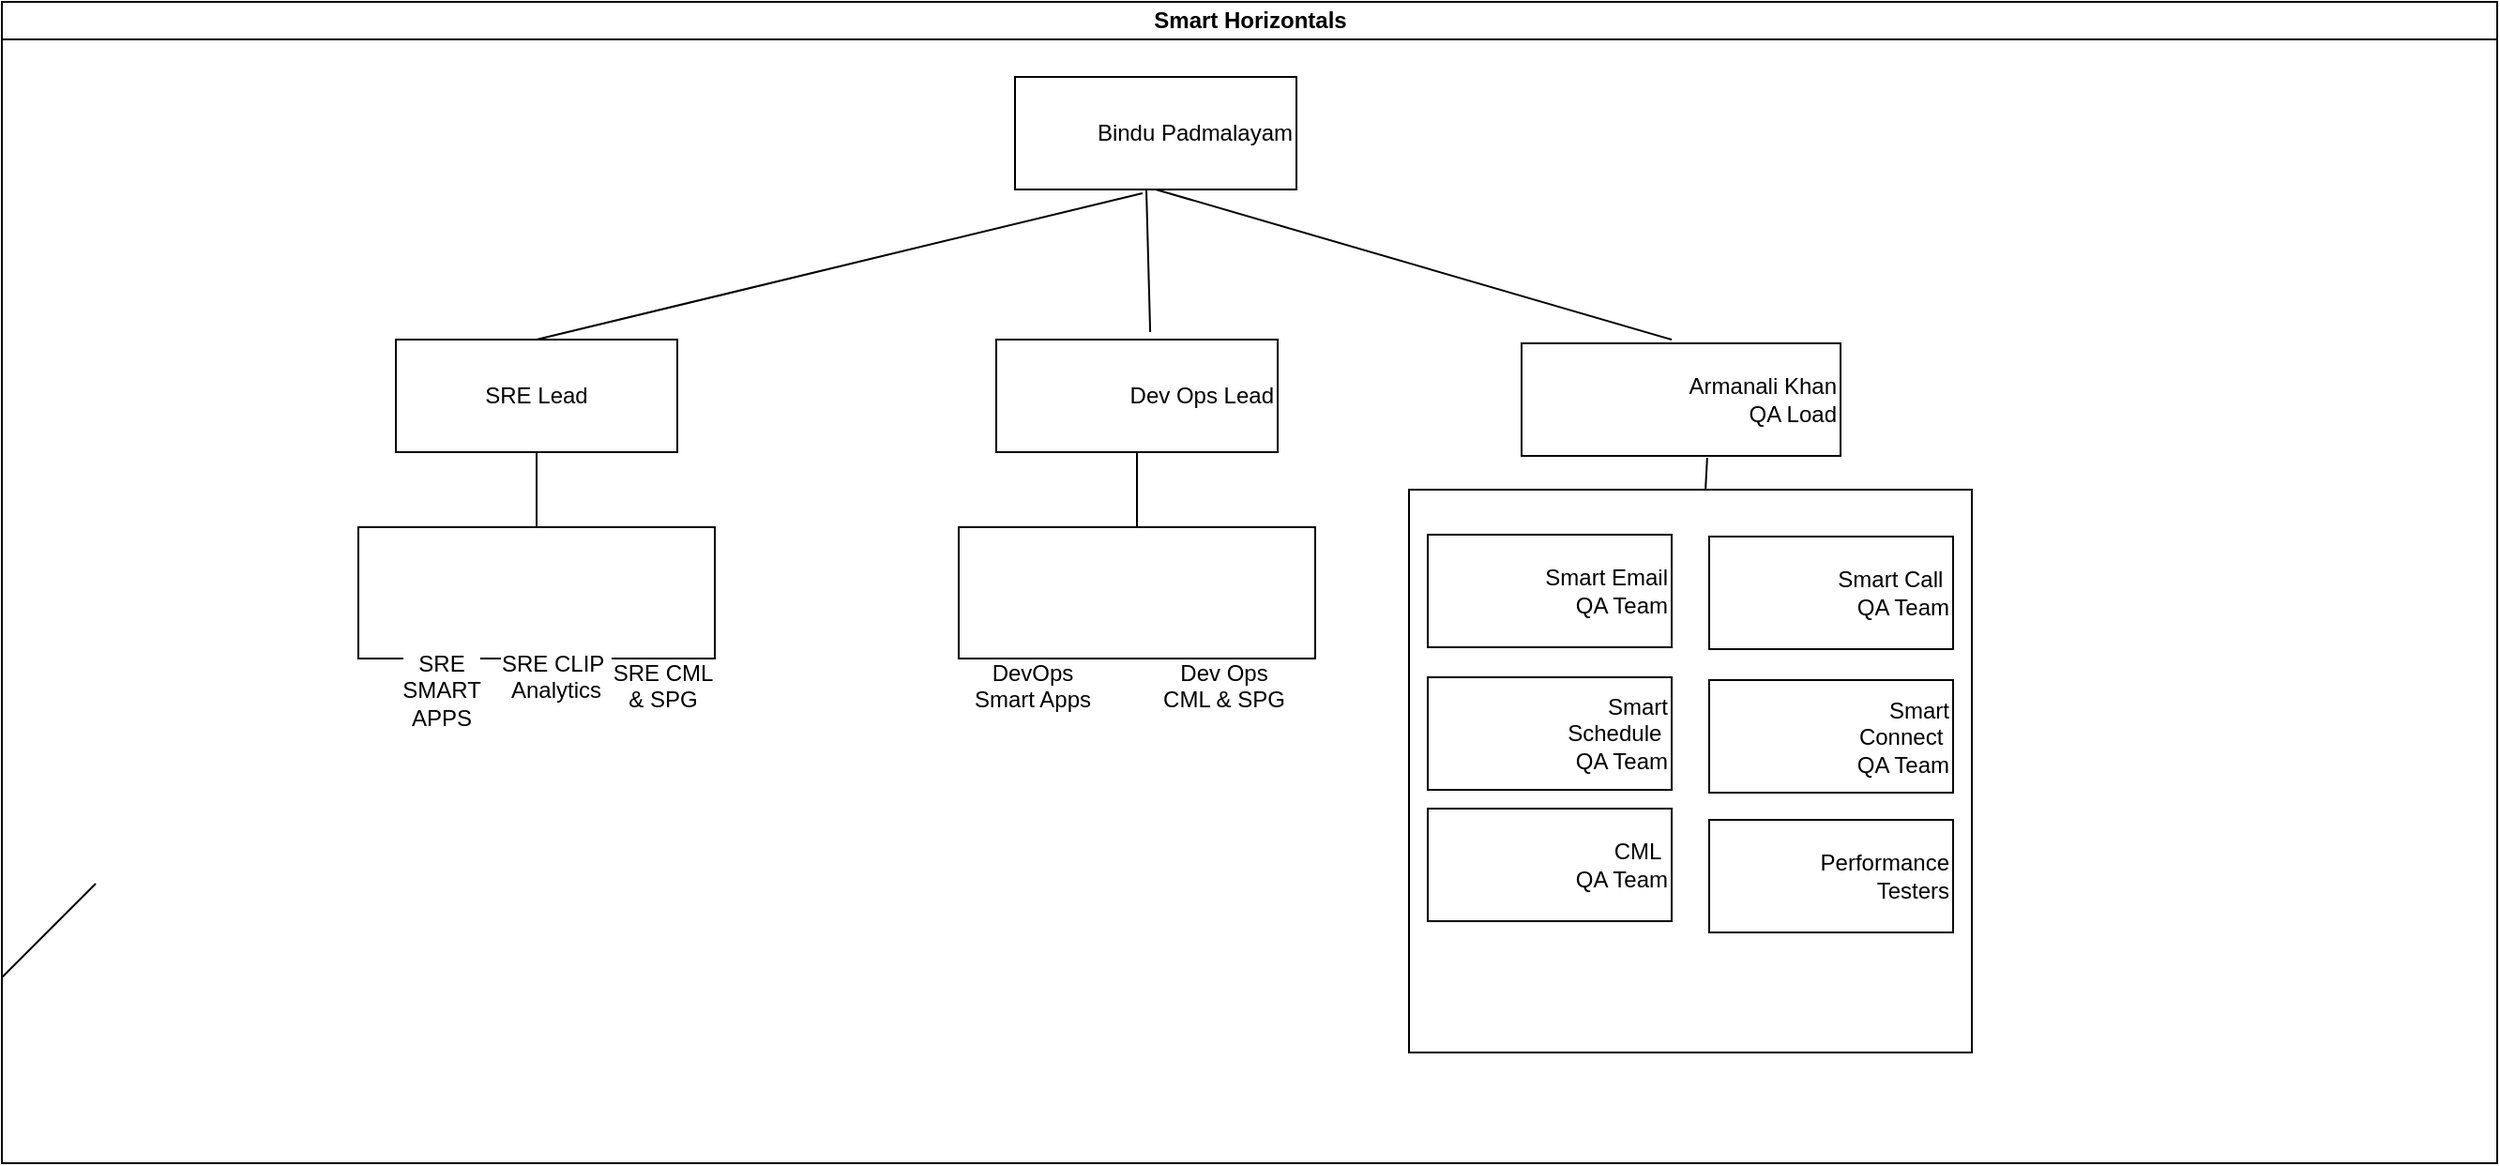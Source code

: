 <mxfile version="12.6.5" type="github">
  <diagram id="prtHgNgQTEPvFCAcTncT" name="Page-1">
    <mxGraphModel dx="2013" dy="657" grid="1" gridSize="10" guides="1" tooltips="1" connect="1" arrows="1" fold="1" page="1" pageScale="1" pageWidth="827" pageHeight="1169" math="0" shadow="0">
      <root>
        <mxCell id="0"/>
        <mxCell id="1" parent="0"/>
        <mxCell id="dNxyNK7c78bLwvsdeMH5-11" value="Smart Horizontals" style="swimlane;html=1;startSize=20;horizontal=1;containerType=tree;glass=0;" parent="1" vertex="1">
          <mxGeometry x="-10" y="110" width="1330" height="619" as="geometry"/>
        </mxCell>
        <mxCell id="RYNxEgdlnpWthMYJhhDc-46" value="" style="whiteSpace=wrap;html=1;aspect=fixed;" vertex="1" parent="dNxyNK7c78bLwvsdeMH5-11">
          <mxGeometry x="750" y="260" width="300" height="300" as="geometry"/>
        </mxCell>
        <mxCell id="RYNxEgdlnpWthMYJhhDc-32" value="Armanali Khan&lt;br&gt;QA Load" style="rounded=0;whiteSpace=wrap;html=1;align=right;" vertex="1" parent="dNxyNK7c78bLwvsdeMH5-11">
          <mxGeometry x="810" y="182" width="170" height="60" as="geometry"/>
        </mxCell>
        <mxCell id="RYNxEgdlnpWthMYJhhDc-1" value="Bindu Padmalayam" style="rounded=0;whiteSpace=wrap;html=1;align=right;" vertex="1" parent="dNxyNK7c78bLwvsdeMH5-11">
          <mxGeometry x="540" y="40" width="150" height="60" as="geometry"/>
        </mxCell>
        <mxCell id="RYNxEgdlnpWthMYJhhDc-2" value="" style="shape=image;html=1;verticalAlign=top;verticalLabelPosition=bottom;labelBackgroundColor=#ffffff;imageAspect=0;aspect=fixed;image=https://cdn1.iconfinder.com/data/icons/avatar-vol-9/512/10-128.png" vertex="1" parent="dNxyNK7c78bLwvsdeMH5-11">
          <mxGeometry x="540" y="40" width="48" height="48" as="geometry"/>
        </mxCell>
        <mxCell id="RYNxEgdlnpWthMYJhhDc-3" value="SRE Lead" style="rounded=0;whiteSpace=wrap;html=1;align=center;" vertex="1" parent="dNxyNK7c78bLwvsdeMH5-11">
          <mxGeometry x="210" y="180" width="150" height="60" as="geometry"/>
        </mxCell>
        <mxCell id="RYNxEgdlnpWthMYJhhDc-5" value="" style="shape=image;html=1;verticalAlign=top;verticalLabelPosition=bottom;labelBackgroundColor=#ffffff;imageAspect=0;aspect=fixed;image=https://cdn4.iconfinder.com/data/icons/avatar-vol-1-3/512/9-128.png" vertex="1" parent="dNxyNK7c78bLwvsdeMH5-11">
          <mxGeometry x="210" y="186" width="48" height="48" as="geometry"/>
        </mxCell>
        <mxCell id="RYNxEgdlnpWthMYJhhDc-6" value="" style="rounded=0;whiteSpace=wrap;html=1;" vertex="1" parent="dNxyNK7c78bLwvsdeMH5-11">
          <mxGeometry x="190" y="280" width="190" height="70" as="geometry"/>
        </mxCell>
        <mxCell id="RYNxEgdlnpWthMYJhhDc-7" value="SRE &lt;br&gt;SMART &lt;br&gt;APPS" style="shape=image;html=1;verticalAlign=top;verticalLabelPosition=bottom;labelBackgroundColor=#ffffff;imageAspect=0;aspect=fixed;image=https://cdn4.iconfinder.com/data/icons/avatar-vol-1-3/512/9-128.png" vertex="1" parent="dNxyNK7c78bLwvsdeMH5-11">
          <mxGeometry x="210" y="291" width="48" height="48" as="geometry"/>
        </mxCell>
        <mxCell id="RYNxEgdlnpWthMYJhhDc-9" value="SRE CML&lt;br&gt;&amp;amp; SPG" style="shape=image;html=1;verticalAlign=top;verticalLabelPosition=bottom;labelBackgroundColor=#ffffff;imageAspect=0;aspect=fixed;image=https://cdn4.iconfinder.com/data/icons/avatar-vol-1-3/512/9-128.png" vertex="1" parent="dNxyNK7c78bLwvsdeMH5-11">
          <mxGeometry x="328" y="296" width="48" height="48" as="geometry"/>
        </mxCell>
        <mxCell id="RYNxEgdlnpWthMYJhhDc-10" value="SRE CLIP&amp;nbsp;&lt;br&gt;Analytics" style="shape=image;html=1;verticalAlign=top;verticalLabelPosition=bottom;labelBackgroundColor=#ffffff;imageAspect=0;aspect=fixed;image=https://cdn1.iconfinder.com/data/icons/avatar-vol-9/512/10-128.png" vertex="1" parent="dNxyNK7c78bLwvsdeMH5-11">
          <mxGeometry x="271" y="291" width="48" height="48" as="geometry"/>
        </mxCell>
        <mxCell id="RYNxEgdlnpWthMYJhhDc-13" value="" style="endArrow=none;html=1;entryX=0.5;entryY=1;entryDx=0;entryDy=0;exitX=0.5;exitY=0;exitDx=0;exitDy=0;" edge="1" parent="dNxyNK7c78bLwvsdeMH5-11" source="RYNxEgdlnpWthMYJhhDc-6" target="RYNxEgdlnpWthMYJhhDc-3">
          <mxGeometry width="50" height="50" relative="1" as="geometry">
            <mxPoint x="280" y="290" as="sourcePoint"/>
            <mxPoint x="330" y="240" as="targetPoint"/>
          </mxGeometry>
        </mxCell>
        <mxCell id="RYNxEgdlnpWthMYJhhDc-14" value="" style="endArrow=none;html=1;exitX=0.5;exitY=0;exitDx=0;exitDy=0;entryX=0.453;entryY=1.033;entryDx=0;entryDy=0;entryPerimeter=0;" edge="1" parent="dNxyNK7c78bLwvsdeMH5-11" source="RYNxEgdlnpWthMYJhhDc-3" target="RYNxEgdlnpWthMYJhhDc-1">
          <mxGeometry width="50" height="50" relative="1" as="geometry">
            <mxPoint x="270" y="130" as="sourcePoint"/>
            <mxPoint x="320" y="80" as="targetPoint"/>
          </mxGeometry>
        </mxCell>
        <mxCell id="RYNxEgdlnpWthMYJhhDc-15" value="Dev Ops Lead" style="rounded=0;whiteSpace=wrap;html=1;align=right;" vertex="1" parent="dNxyNK7c78bLwvsdeMH5-11">
          <mxGeometry x="530" y="180" width="150" height="60" as="geometry"/>
        </mxCell>
        <mxCell id="RYNxEgdlnpWthMYJhhDc-17" value="" style="rounded=0;whiteSpace=wrap;html=1;" vertex="1" parent="dNxyNK7c78bLwvsdeMH5-11">
          <mxGeometry x="510" y="280" width="190" height="70" as="geometry"/>
        </mxCell>
        <mxCell id="RYNxEgdlnpWthMYJhhDc-21" value="" style="endArrow=none;html=1;entryX=0.5;entryY=1;entryDx=0;entryDy=0;exitX=0.5;exitY=0;exitDx=0;exitDy=0;" edge="1" source="RYNxEgdlnpWthMYJhhDc-17" target="RYNxEgdlnpWthMYJhhDc-15" parent="dNxyNK7c78bLwvsdeMH5-11">
          <mxGeometry width="50" height="50" relative="1" as="geometry">
            <mxPoint x="610" y="180" as="sourcePoint"/>
            <mxPoint x="660" y="130" as="targetPoint"/>
          </mxGeometry>
        </mxCell>
        <mxCell id="RYNxEgdlnpWthMYJhhDc-24" value="" style="endArrow=none;html=1;exitX=0.547;exitY=-0.067;exitDx=0;exitDy=0;exitPerimeter=0;" edge="1" parent="dNxyNK7c78bLwvsdeMH5-11" source="RYNxEgdlnpWthMYJhhDc-15">
          <mxGeometry width="50" height="50" relative="1" as="geometry">
            <mxPoint x="610" y="170" as="sourcePoint"/>
            <mxPoint x="610" y="100" as="targetPoint"/>
          </mxGeometry>
        </mxCell>
        <mxCell id="RYNxEgdlnpWthMYJhhDc-27" value="DevOps &lt;br&gt;Smart Apps" style="shape=image;html=1;verticalAlign=top;verticalLabelPosition=bottom;labelBackgroundColor=#ffffff;imageAspect=0;aspect=fixed;image=https://cdn0.iconfinder.com/data/icons/avatar-vol-2-4/512/2-128.png" vertex="1" parent="dNxyNK7c78bLwvsdeMH5-11">
          <mxGeometry x="520" y="286" width="58" height="58" as="geometry"/>
        </mxCell>
        <mxCell id="RYNxEgdlnpWthMYJhhDc-28" value="Dev Ops&lt;br&gt;CML &amp;amp; SPG" style="shape=image;html=1;verticalAlign=top;verticalLabelPosition=bottom;labelBackgroundColor=#ffffff;imageAspect=0;aspect=fixed;image=https://cdn0.iconfinder.com/data/icons/avatar-vol-2-4/512/2-128.png" vertex="1" parent="dNxyNK7c78bLwvsdeMH5-11">
          <mxGeometry x="622" y="286" width="58" height="58" as="geometry"/>
        </mxCell>
        <mxCell id="RYNxEgdlnpWthMYJhhDc-29" value="" style="shape=image;html=1;verticalAlign=top;verticalLabelPosition=bottom;labelBackgroundColor=#ffffff;imageAspect=0;aspect=fixed;image=https://cdn0.iconfinder.com/data/icons/avatar-vol-2-4/512/2-128.png" vertex="1" parent="dNxyNK7c78bLwvsdeMH5-11">
          <mxGeometry x="530" y="182" width="58" height="58" as="geometry"/>
        </mxCell>
        <mxCell id="RYNxEgdlnpWthMYJhhDc-31" value="" style="shape=image;html=1;verticalAlign=top;verticalLabelPosition=bottom;labelBackgroundColor=#ffffff;imageAspect=0;aspect=fixed;image=https://cdn0.iconfinder.com/data/icons/avatar-vol-2-4/512/8-128.png" vertex="1" parent="dNxyNK7c78bLwvsdeMH5-11">
          <mxGeometry x="820" y="186" width="56" height="56" as="geometry"/>
        </mxCell>
        <mxCell id="RYNxEgdlnpWthMYJhhDc-35" value="" style="endArrow=none;html=1;entryX=0.5;entryY=1;entryDx=0;entryDy=0;" edge="1" parent="dNxyNK7c78bLwvsdeMH5-11" target="RYNxEgdlnpWthMYJhhDc-1">
          <mxGeometry width="50" height="50" relative="1" as="geometry">
            <mxPoint x="890" y="180" as="sourcePoint"/>
            <mxPoint x="780" y="110" as="targetPoint"/>
          </mxGeometry>
        </mxCell>
        <mxCell id="RYNxEgdlnpWthMYJhhDc-36" value="Smart Email &lt;br&gt;QA Team" style="rounded=0;whiteSpace=wrap;html=1;align=right;" vertex="1" parent="dNxyNK7c78bLwvsdeMH5-11">
          <mxGeometry x="760" y="284" width="130" height="60" as="geometry"/>
        </mxCell>
        <mxCell id="RYNxEgdlnpWthMYJhhDc-37" value="" style="shape=image;html=1;verticalAlign=top;verticalLabelPosition=bottom;labelBackgroundColor=#ffffff;imageAspect=0;aspect=fixed;image=https://cdn0.iconfinder.com/data/icons/user-collection-4/512/users-128.png" vertex="1" parent="dNxyNK7c78bLwvsdeMH5-11">
          <mxGeometry x="769" y="288" width="51" height="51" as="geometry"/>
        </mxCell>
        <mxCell id="RYNxEgdlnpWthMYJhhDc-38" value="Smart Call&amp;nbsp;&lt;br&gt;QA Team" style="rounded=0;whiteSpace=wrap;html=1;align=right;" vertex="1" parent="dNxyNK7c78bLwvsdeMH5-11">
          <mxGeometry x="910" y="285" width="130" height="60" as="geometry"/>
        </mxCell>
        <mxCell id="RYNxEgdlnpWthMYJhhDc-39" value="" style="shape=image;html=1;verticalAlign=top;verticalLabelPosition=bottom;labelBackgroundColor=#ffffff;imageAspect=0;aspect=fixed;image=https://cdn0.iconfinder.com/data/icons/user-collection-4/512/users-128.png" vertex="1" parent="dNxyNK7c78bLwvsdeMH5-11">
          <mxGeometry x="920" y="291" width="51" height="51" as="geometry"/>
        </mxCell>
        <mxCell id="RYNxEgdlnpWthMYJhhDc-40" value="Smart &lt;br&gt;Schedule&amp;nbsp;&lt;br&gt;QA Team" style="rounded=0;whiteSpace=wrap;html=1;align=right;" vertex="1" parent="dNxyNK7c78bLwvsdeMH5-11">
          <mxGeometry x="760" y="360" width="130" height="60" as="geometry"/>
        </mxCell>
        <mxCell id="RYNxEgdlnpWthMYJhhDc-41" value="" style="shape=image;html=1;verticalAlign=top;verticalLabelPosition=bottom;labelBackgroundColor=#ffffff;imageAspect=0;aspect=fixed;image=https://cdn0.iconfinder.com/data/icons/user-collection-4/512/users-128.png" vertex="1" parent="dNxyNK7c78bLwvsdeMH5-11">
          <mxGeometry x="770" y="366" width="51" height="51" as="geometry"/>
        </mxCell>
        <mxCell id="RYNxEgdlnpWthMYJhhDc-42" value="Smart &lt;br&gt;Connect&amp;nbsp;&lt;br&gt;QA Team" style="rounded=0;whiteSpace=wrap;html=1;align=right;" vertex="1" parent="dNxyNK7c78bLwvsdeMH5-11">
          <mxGeometry x="910" y="361.5" width="130" height="60" as="geometry"/>
        </mxCell>
        <mxCell id="RYNxEgdlnpWthMYJhhDc-43" value="" style="shape=image;html=1;verticalAlign=top;verticalLabelPosition=bottom;labelBackgroundColor=#ffffff;imageAspect=0;aspect=fixed;image=https://cdn0.iconfinder.com/data/icons/user-collection-4/512/users-128.png" vertex="1" parent="dNxyNK7c78bLwvsdeMH5-11">
          <mxGeometry x="920" y="367.5" width="51" height="51" as="geometry"/>
        </mxCell>
        <mxCell id="RYNxEgdlnpWthMYJhhDc-44" value="CML&amp;nbsp;&lt;br&gt;QA Team" style="rounded=0;whiteSpace=wrap;html=1;align=right;" vertex="1" parent="dNxyNK7c78bLwvsdeMH5-11">
          <mxGeometry x="760" y="430" width="130" height="60" as="geometry"/>
        </mxCell>
        <mxCell id="RYNxEgdlnpWthMYJhhDc-45" value="" style="shape=image;html=1;verticalAlign=top;verticalLabelPosition=bottom;labelBackgroundColor=#ffffff;imageAspect=0;aspect=fixed;image=https://cdn0.iconfinder.com/data/icons/user-collection-4/512/users-128.png" vertex="1" parent="dNxyNK7c78bLwvsdeMH5-11">
          <mxGeometry x="770" y="436" width="51" height="51" as="geometry"/>
        </mxCell>
        <mxCell id="RYNxEgdlnpWthMYJhhDc-47" value="Performance &lt;br&gt;Testers" style="rounded=0;whiteSpace=wrap;html=1;align=right;" vertex="1" parent="dNxyNK7c78bLwvsdeMH5-11">
          <mxGeometry x="910" y="436" width="130" height="60" as="geometry"/>
        </mxCell>
        <mxCell id="RYNxEgdlnpWthMYJhhDc-48" value="" style="shape=image;html=1;verticalAlign=top;verticalLabelPosition=bottom;labelBackgroundColor=#ffffff;imageAspect=0;aspect=fixed;image=https://cdn0.iconfinder.com/data/icons/user-collection-4/512/users-128.png" vertex="1" parent="dNxyNK7c78bLwvsdeMH5-11">
          <mxGeometry x="920" y="442" width="51" height="51" as="geometry"/>
        </mxCell>
        <mxCell id="RYNxEgdlnpWthMYJhhDc-51" value="" style="endArrow=none;html=1;entryX=0.582;entryY=1.017;entryDx=0;entryDy=0;entryPerimeter=0;" edge="1" parent="dNxyNK7c78bLwvsdeMH5-11" source="RYNxEgdlnpWthMYJhhDc-46" target="RYNxEgdlnpWthMYJhhDc-32">
          <mxGeometry width="50" height="50" relative="1" as="geometry">
            <mxPoint x="890" y="300" as="sourcePoint"/>
            <mxPoint x="940" y="250" as="targetPoint"/>
          </mxGeometry>
        </mxCell>
        <mxCell id="RYNxEgdlnpWthMYJhhDc-33" value="" style="endArrow=none;html=1;" edge="1" parent="1">
          <mxGeometry width="50" height="50" relative="1" as="geometry">
            <mxPoint x="-10" y="630" as="sourcePoint"/>
            <mxPoint x="40" y="580" as="targetPoint"/>
          </mxGeometry>
        </mxCell>
      </root>
    </mxGraphModel>
  </diagram>
</mxfile>
